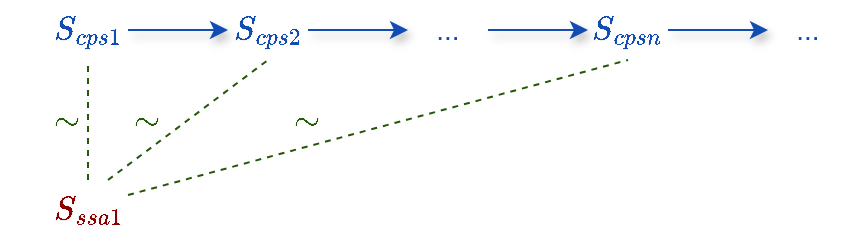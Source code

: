 <mxfile version="21.5.0" type="github">
  <diagram name="第 1 页" id="GbyecrfEI3VSuT0vam3j">
    <mxGraphModel dx="1052" dy="589" grid="1" gridSize="10" guides="1" tooltips="1" connect="1" arrows="1" fold="1" page="1" pageScale="1" pageWidth="827" pageHeight="1169" math="1" shadow="0">
      <root>
        <mxCell id="0" />
        <mxCell id="1" parent="0" />
        <mxCell id="OOKAMdqz1vM4j3yWBCj7-1" value="" style="edgeStyle=orthogonalEdgeStyle;rounded=0;orthogonalLoop=1;jettySize=auto;html=1;strokeColor=#124DB3;shadow=1;" edge="1" parent="1" source="OOKAMdqz1vM4j3yWBCj7-2" target="OOKAMdqz1vM4j3yWBCj7-8">
          <mxGeometry relative="1" as="geometry" />
        </mxCell>
        <mxCell id="OOKAMdqz1vM4j3yWBCj7-2" value="$$S_{cps1}$$" style="text;html=1;strokeColor=none;fillColor=none;align=center;verticalAlign=middle;whiteSpace=wrap;rounded=0;fontSize=14;fontColor=#124DB3;" vertex="1" parent="1">
          <mxGeometry x="180" y="140" width="40" height="30" as="geometry" />
        </mxCell>
        <mxCell id="OOKAMdqz1vM4j3yWBCj7-4" value="$$S_{ssa1}$$" style="text;html=1;strokeColor=none;fillColor=none;align=center;verticalAlign=middle;whiteSpace=wrap;rounded=0;fontSize=14;fontColor=#8C0000;" vertex="1" parent="1">
          <mxGeometry x="180" y="230" width="40" height="30" as="geometry" />
        </mxCell>
        <mxCell id="OOKAMdqz1vM4j3yWBCj7-5" value="" style="endArrow=none;html=1;rounded=0;dashed=1;strokeColor=#245707;" edge="1" parent="1" source="OOKAMdqz1vM4j3yWBCj7-4" target="OOKAMdqz1vM4j3yWBCj7-2">
          <mxGeometry width="50" height="50" relative="1" as="geometry">
            <mxPoint x="390" y="360" as="sourcePoint" />
            <mxPoint x="440" y="310" as="targetPoint" />
          </mxGeometry>
        </mxCell>
        <mxCell id="OOKAMdqz1vM4j3yWBCj7-6" value="$$\sim$$" style="text;html=1;strokeColor=none;fillColor=none;align=center;verticalAlign=middle;whiteSpace=wrap;rounded=0;fontSize=14;labelBorderColor=none;fontColor=#275E08;fontStyle=1" vertex="1" parent="1">
          <mxGeometry x="170" y="190" width="40" height="20" as="geometry" />
        </mxCell>
        <mxCell id="OOKAMdqz1vM4j3yWBCj7-7" value="" style="edgeStyle=orthogonalEdgeStyle;rounded=0;orthogonalLoop=1;jettySize=auto;html=1;strokeColor=#124DB3;shadow=1;" edge="1" parent="1" source="OOKAMdqz1vM4j3yWBCj7-8" target="OOKAMdqz1vM4j3yWBCj7-15">
          <mxGeometry relative="1" as="geometry" />
        </mxCell>
        <mxCell id="OOKAMdqz1vM4j3yWBCj7-8" value="$$S_{cps2}$$" style="text;html=1;strokeColor=none;fillColor=none;align=center;verticalAlign=middle;whiteSpace=wrap;rounded=0;fontSize=14;fontColor=#124DB3;" vertex="1" parent="1">
          <mxGeometry x="270" y="140" width="40" height="30" as="geometry" />
        </mxCell>
        <mxCell id="OOKAMdqz1vM4j3yWBCj7-11" value="" style="endArrow=none;html=1;rounded=0;dashed=1;exitX=0.75;exitY=0;exitDx=0;exitDy=0;entryX=0.5;entryY=1;entryDx=0;entryDy=0;strokeColor=#245707;" edge="1" parent="1" source="OOKAMdqz1vM4j3yWBCj7-4" target="OOKAMdqz1vM4j3yWBCj7-8">
          <mxGeometry width="50" height="50" relative="1" as="geometry">
            <mxPoint x="299.5" y="230" as="sourcePoint" />
            <mxPoint x="299.5" y="170" as="targetPoint" />
          </mxGeometry>
        </mxCell>
        <mxCell id="OOKAMdqz1vM4j3yWBCj7-12" value="$$\sim$$" style="text;html=1;strokeColor=none;fillColor=none;align=center;verticalAlign=middle;whiteSpace=wrap;rounded=0;fontSize=14;labelBorderColor=none;fontColor=#275E08;fontStyle=1" vertex="1" parent="1">
          <mxGeometry x="210" y="190" width="40" height="20" as="geometry" />
        </mxCell>
        <mxCell id="OOKAMdqz1vM4j3yWBCj7-14" value="" style="edgeStyle=orthogonalEdgeStyle;rounded=0;orthogonalLoop=1;jettySize=auto;html=1;strokeColor=#124DB3;shadow=1;" edge="1" parent="1" source="OOKAMdqz1vM4j3yWBCj7-15" target="OOKAMdqz1vM4j3yWBCj7-16">
          <mxGeometry relative="1" as="geometry" />
        </mxCell>
        <mxCell id="OOKAMdqz1vM4j3yWBCj7-15" value="..." style="text;html=1;strokeColor=none;fillColor=none;align=center;verticalAlign=middle;whiteSpace=wrap;rounded=0;fontSize=14;fontColor=#124DB3;" vertex="1" parent="1">
          <mxGeometry x="360" y="140" width="40" height="30" as="geometry" />
        </mxCell>
        <mxCell id="OOKAMdqz1vM4j3yWBCj7-26" value="" style="edgeStyle=orthogonalEdgeStyle;rounded=0;orthogonalLoop=1;jettySize=auto;html=1;strokeColor=#124DB3;shadow=1;" edge="1" parent="1" source="OOKAMdqz1vM4j3yWBCj7-16" target="OOKAMdqz1vM4j3yWBCj7-25">
          <mxGeometry relative="1" as="geometry" />
        </mxCell>
        <mxCell id="OOKAMdqz1vM4j3yWBCj7-16" value="$$S_{cpsn}$$" style="text;html=1;strokeColor=none;fillColor=none;align=center;verticalAlign=middle;whiteSpace=wrap;rounded=0;fontSize=14;fontColor=#124DB3;" vertex="1" parent="1">
          <mxGeometry x="450" y="140" width="40" height="30" as="geometry" />
        </mxCell>
        <mxCell id="OOKAMdqz1vM4j3yWBCj7-20" value="" style="endArrow=none;html=1;rounded=0;dashed=1;exitX=1;exitY=0.25;exitDx=0;exitDy=0;entryX=0.5;entryY=1;entryDx=0;entryDy=0;strokeColor=#245707;" edge="1" parent="1" source="OOKAMdqz1vM4j3yWBCj7-4" target="OOKAMdqz1vM4j3yWBCj7-16">
          <mxGeometry width="50" height="50" relative="1" as="geometry">
            <mxPoint x="489.5" y="230" as="sourcePoint" />
            <mxPoint x="489.5" y="170" as="targetPoint" />
          </mxGeometry>
        </mxCell>
        <mxCell id="OOKAMdqz1vM4j3yWBCj7-21" value="$$\sim$$" style="text;html=1;strokeColor=none;fillColor=none;align=center;verticalAlign=middle;whiteSpace=wrap;rounded=0;fontSize=14;labelBorderColor=none;fontColor=#275E08;fontStyle=1" vertex="1" parent="1">
          <mxGeometry x="290" y="190" width="40" height="20" as="geometry" />
        </mxCell>
        <mxCell id="OOKAMdqz1vM4j3yWBCj7-25" value="..." style="text;html=1;strokeColor=none;fillColor=none;align=center;verticalAlign=middle;whiteSpace=wrap;rounded=0;fontSize=14;fontColor=#124DB3;" vertex="1" parent="1">
          <mxGeometry x="540" y="140" width="40" height="30" as="geometry" />
        </mxCell>
      </root>
    </mxGraphModel>
  </diagram>
</mxfile>
